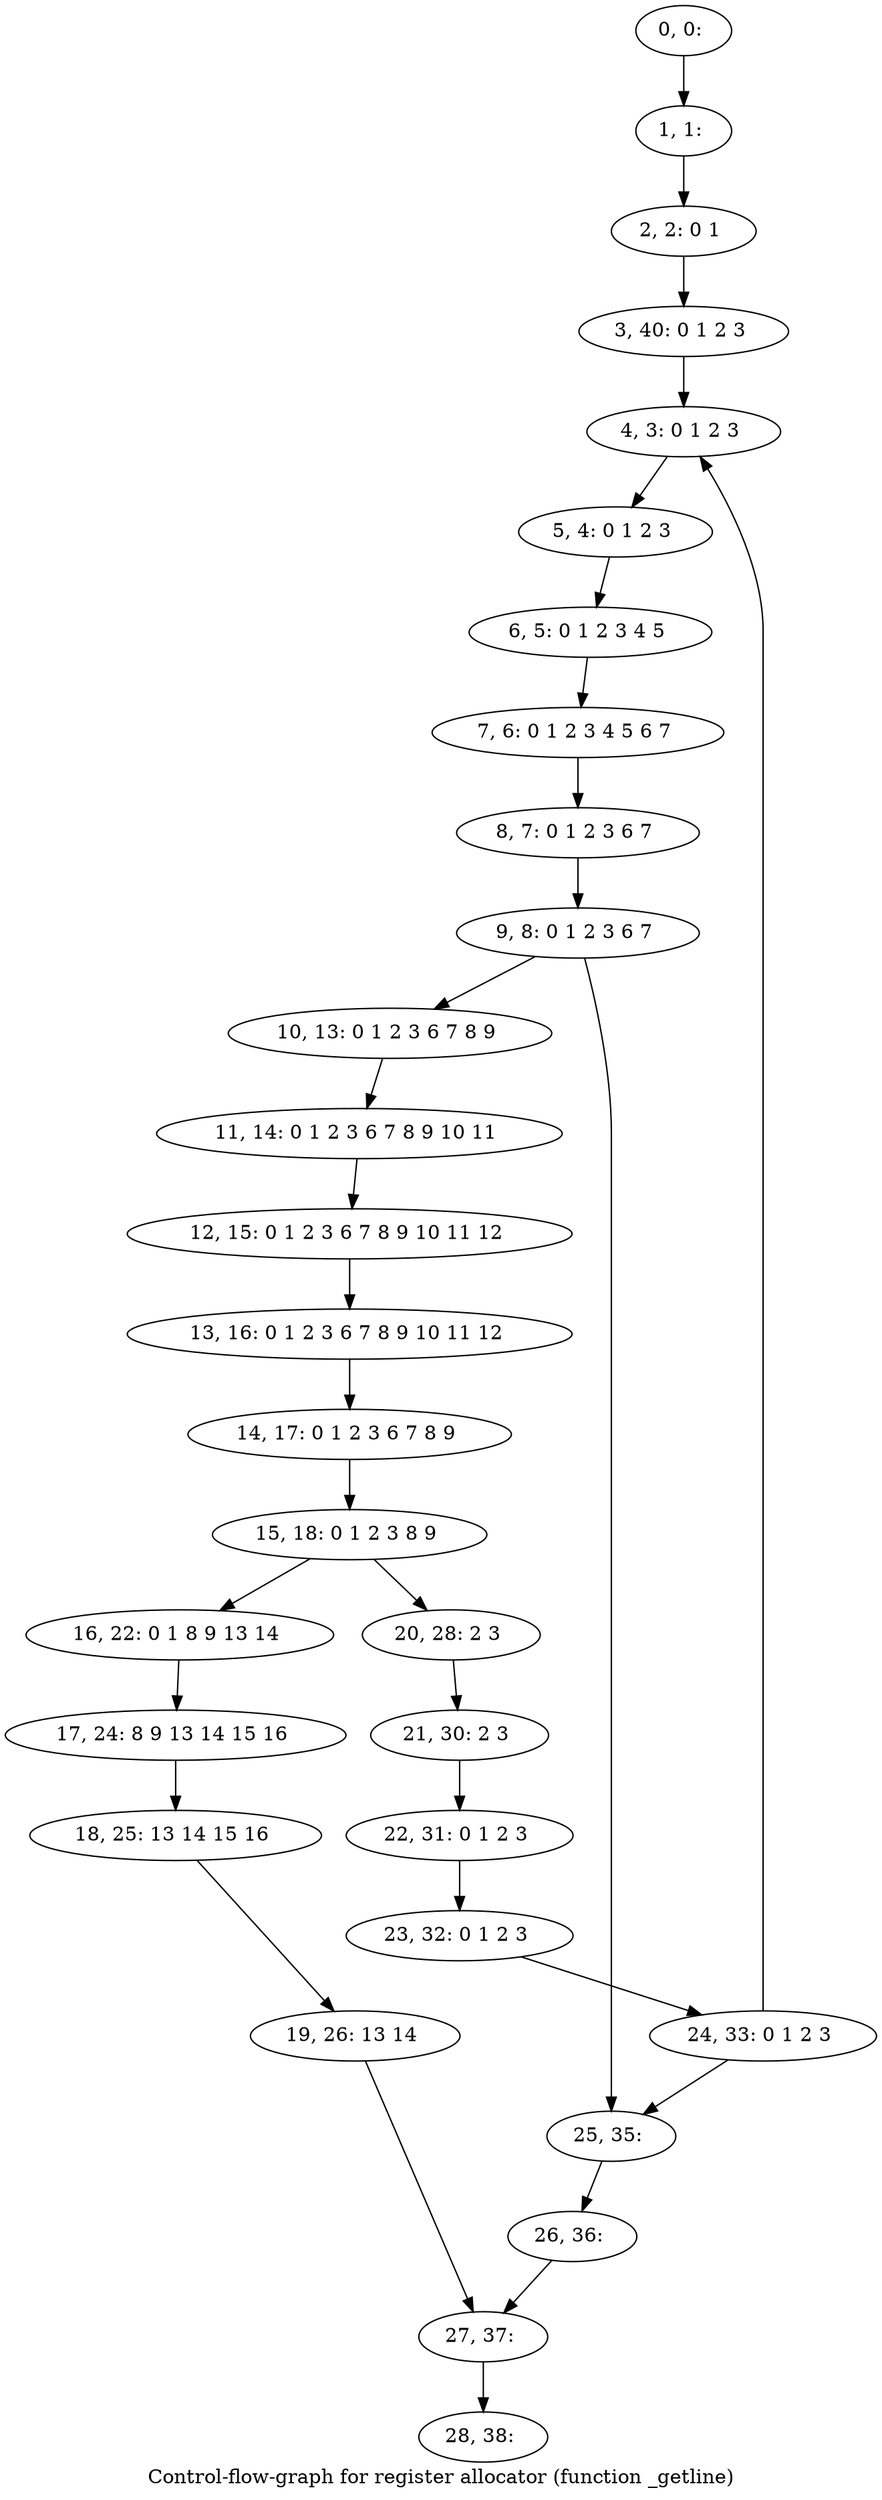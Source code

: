 digraph G {
graph [label="Control-flow-graph for register allocator (function _getline)"]
0[label="0, 0: "];
1[label="1, 1: "];
2[label="2, 2: 0 1 "];
3[label="3, 40: 0 1 2 3 "];
4[label="4, 3: 0 1 2 3 "];
5[label="5, 4: 0 1 2 3 "];
6[label="6, 5: 0 1 2 3 4 5 "];
7[label="7, 6: 0 1 2 3 4 5 6 7 "];
8[label="8, 7: 0 1 2 3 6 7 "];
9[label="9, 8: 0 1 2 3 6 7 "];
10[label="10, 13: 0 1 2 3 6 7 8 9 "];
11[label="11, 14: 0 1 2 3 6 7 8 9 10 11 "];
12[label="12, 15: 0 1 2 3 6 7 8 9 10 11 12 "];
13[label="13, 16: 0 1 2 3 6 7 8 9 10 11 12 "];
14[label="14, 17: 0 1 2 3 6 7 8 9 "];
15[label="15, 18: 0 1 2 3 8 9 "];
16[label="16, 22: 0 1 8 9 13 14 "];
17[label="17, 24: 8 9 13 14 15 16 "];
18[label="18, 25: 13 14 15 16 "];
19[label="19, 26: 13 14 "];
20[label="20, 28: 2 3 "];
21[label="21, 30: 2 3 "];
22[label="22, 31: 0 1 2 3 "];
23[label="23, 32: 0 1 2 3 "];
24[label="24, 33: 0 1 2 3 "];
25[label="25, 35: "];
26[label="26, 36: "];
27[label="27, 37: "];
28[label="28, 38: "];
0->1 ;
1->2 ;
2->3 ;
3->4 ;
4->5 ;
5->6 ;
6->7 ;
7->8 ;
8->9 ;
9->10 ;
9->25 ;
10->11 ;
11->12 ;
12->13 ;
13->14 ;
14->15 ;
15->16 ;
15->20 ;
16->17 ;
17->18 ;
18->19 ;
19->27 ;
20->21 ;
21->22 ;
22->23 ;
23->24 ;
24->25 ;
24->4 ;
25->26 ;
26->27 ;
27->28 ;
}
